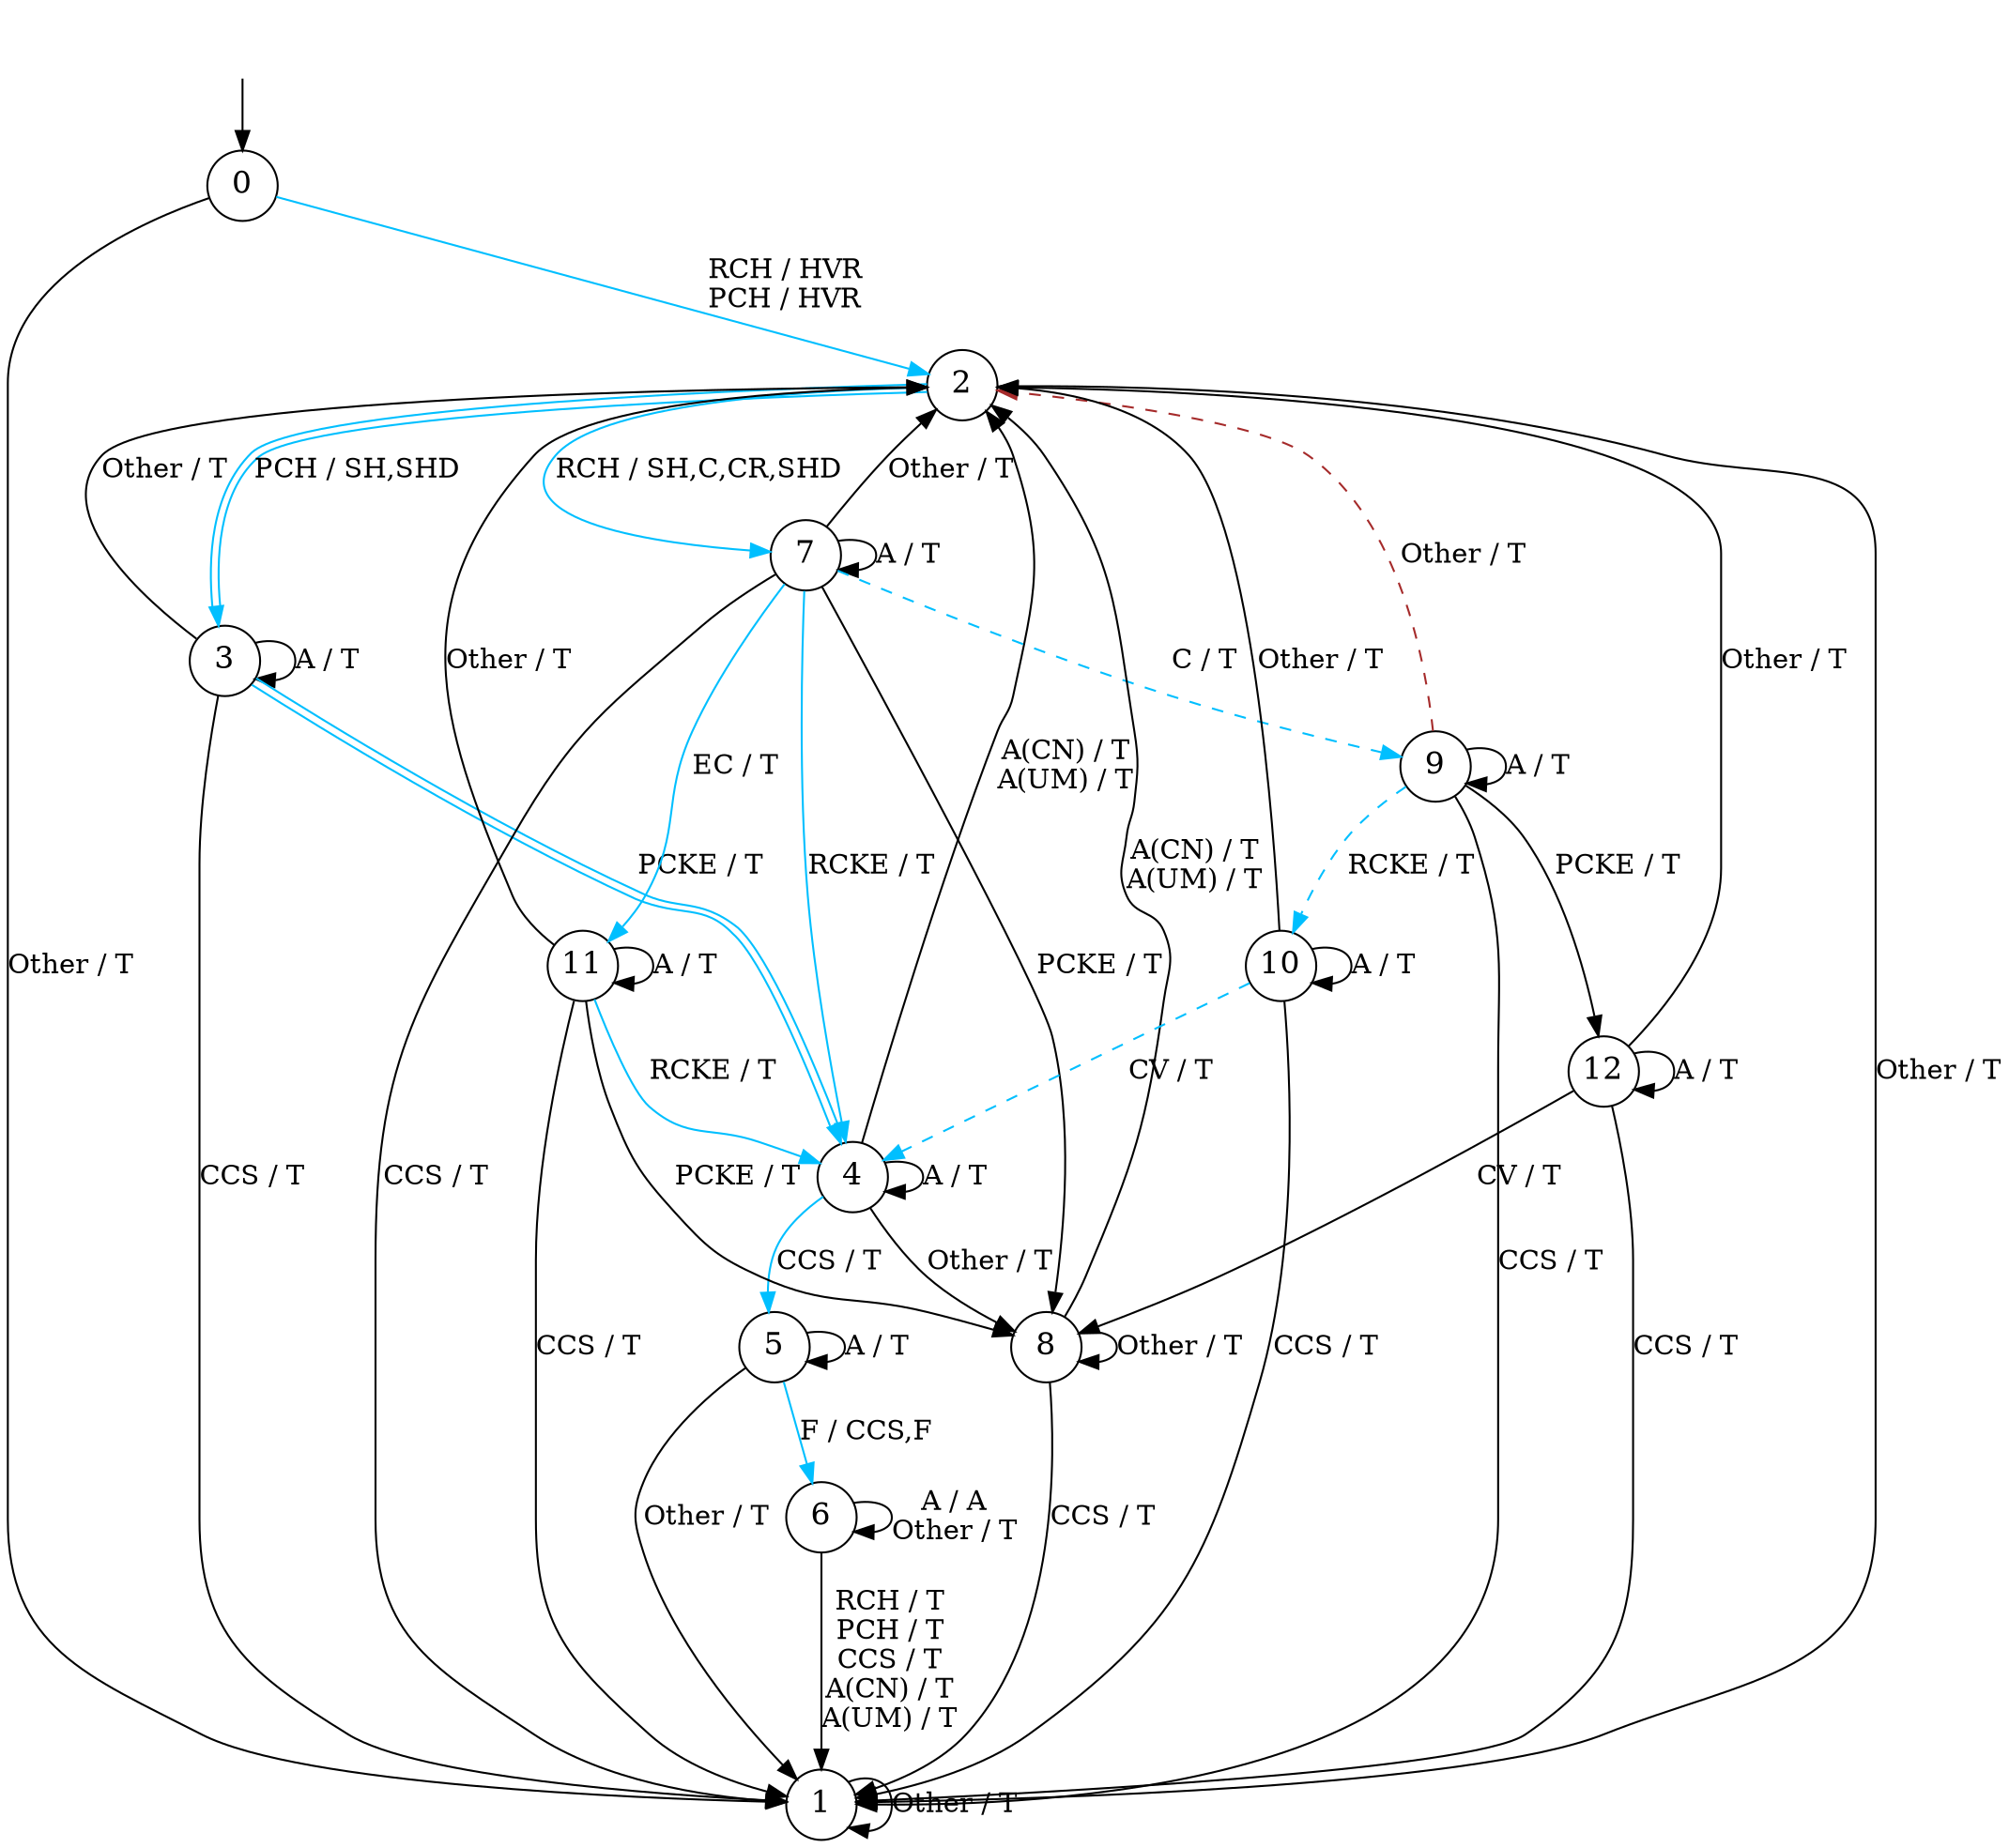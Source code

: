 digraph g {
node [fixedsize="true" fontsize=16]
__start0 [label="", shape="none"];
s0 [label="0", shape="circle"];
s1 [label="1", shape="circle"];
s2 [label="2", shape="circle"];
s3 [label="3", shape="circle"];
s4 [label="4", shape="circle"];
s5 [label="5", shape="circle"];
s6 [label="6", shape="circle"];
s7 [label="7", shape="circle"];
s8 [label="8", shape="circle"];
s9 [label="9", shape="circle"];
s10 [label="10", shape="circle"];
s11 [label="11", shape="circle"];
s12 [label="12", shape="circle"];
s0 -> s2  [color="deepskyblue", label="RCH / HVR
PCH / HVR"];
s0 -> s1  [label="Other / T"];
s1 -> s1  [label="Other / T"];
s2 -> s7  [color="deepskyblue", label="RCH / SH,C,CR,SHD"];
s2 -> s3  [color="deepskyblue:none:deepskyblue", label="PCH / SH,SHD"];
s2 -> s1  [label="Other / T"];
s3 -> s4  [color="deepskyblue:none:deepskyblue", label="PCKE / T"];
s3 -> s1  [label="CCS / T"];
s3 -> s3  [label="A / T"];
s3 -> s2  [label="Other / T"];
s4 -> s5  [color="deepskyblue", label="CCS / T"];
s4 -> s4  [label="A / T"];
s4 -> s2  [label="A(CN) / T
A(UM) / T"];
s4 -> s8  [label="Other / T"];
s5 -> s6  [color="deepskyblue", label="F / CCS,F"];
s5 -> s5  [label="A / T"];
s5 -> s1  [label="Other / T"];
s6 -> s1  [label="RCH / T
PCH / T
CCS / T
A(CN) / T
A(UM) / T"];
s6 -> s6  [label="A / A
Other / T"];
s7 -> s4  [color="deepskyblue", label="RCKE / T"];
s7 -> s8  [label="PCKE / T"];
s7 -> s1  [label="CCS / T"];
s7 -> s7  [label="A / T"];
s7 -> s9  [color="deepskyblue", style="dashed", label="C / T"];
s7 -> s11  [color="deepskyblue", label="EC / T"];
s7 -> s2  [label="Other / T"];
s8 -> s1  [label="CCS / T"];
s8 -> s2  [label="A(CN) / T
A(UM) / T"];
s8 -> s8  [label="Other / T"];
s9 -> s10  [color="deepskyblue", style="dashed", label="RCKE / T"];
s9 -> s12  [label="PCKE / T"];
s9 -> s1  [label="CCS / T"];
s9 -> s9  [label="A / T"];
s9 -> s2  [color="brown" style="dashed" label="Other / T"];
s10 -> s1  [label="CCS / T"];
s10 -> s10  [label="A / T"];
s10 -> s4  [color="deepskyblue", style="dashed", label="CV / T"];
s10 -> s2  [label="Other / T"];
s11 -> s4  [color="deepskyblue", label="RCKE / T"];
s11 -> s8  [label="PCKE / T"];
s11 -> s1  [label="CCS / T"];
s11 -> s11  [label="A / T"];
s11 -> s2  [label="Other / T"];
s12 -> s1  [label="CCS / T"];
s12 -> s12  [label="A / T"];
s12 -> s8  [label="CV / T"];
s12 -> s2  [label="Other / T"];
__start0 -> s0;
}
